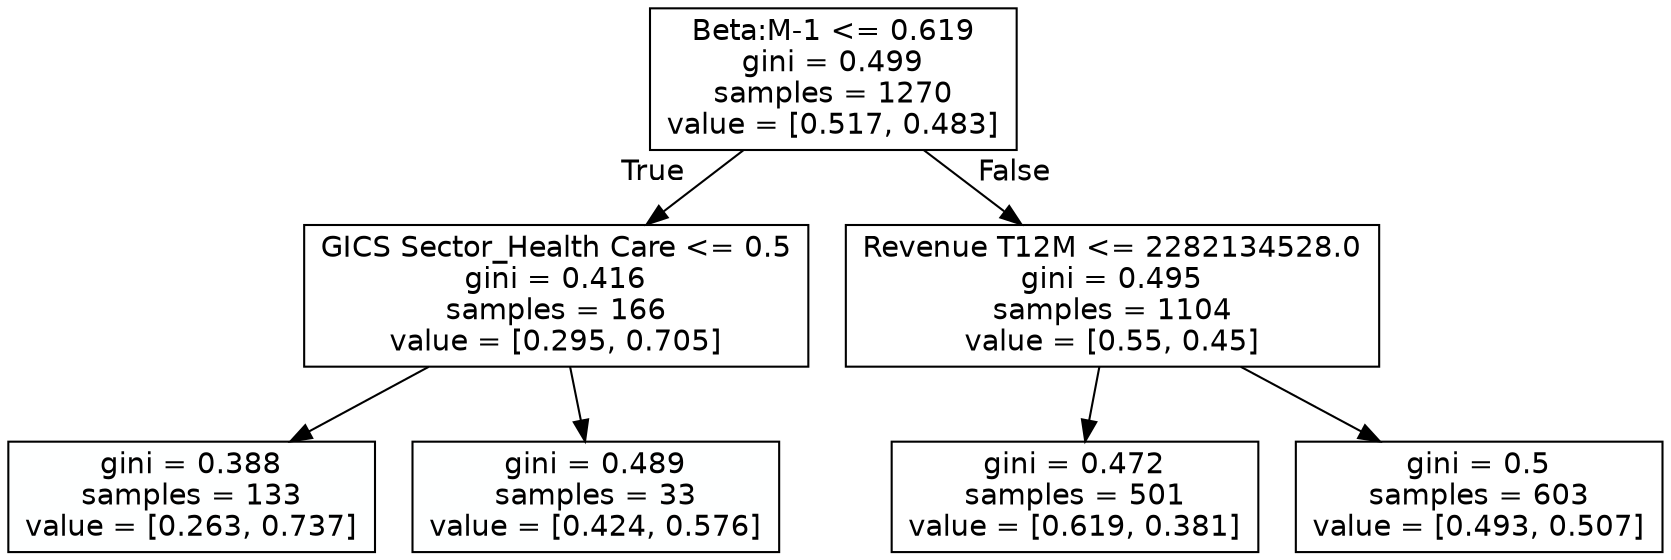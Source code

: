digraph Tree {
node [shape=box, style="filled", color="black", fontname="helvetica"] ;
edge [fontname="helvetica"] ;
0 [label="Beta:M-1 <= 0.619\ngini = 0.499\nsamples = 1270\nvalue = [0.517, 0.483]", fillcolor="#ffffff"] ;
1 [label="GICS Sector_Health Care <= 0.5\ngini = 0.416\nsamples = 166\nvalue = [0.295, 0.705]", fillcolor="#ffffff"] ;
0 -> 1 [labeldistance=2.5, labelangle=45, headlabel="True"] ;
5 [label="gini = 0.388\nsamples = 133\nvalue = [0.263, 0.737]", fillcolor="#feffff"] ;
1 -> 5 ;
6 [label="gini = 0.489\nsamples = 33\nvalue = [0.424, 0.576]", fillcolor="#feffff"] ;
1 -> 6 ;
2 [label="Revenue T12M <= 2282134528.0\ngini = 0.495\nsamples = 1104\nvalue = [0.55, 0.45]", fillcolor="#ffffff"] ;
0 -> 2 [labeldistance=2.5, labelangle=-45, headlabel="False"] ;
3 [label="gini = 0.472\nsamples = 501\nvalue = [0.619, 0.381]", fillcolor="#ffffff"] ;
2 -> 3 ;
4 [label="gini = 0.5\nsamples = 603\nvalue = [0.493, 0.507]", fillcolor="#ffffff"] ;
2 -> 4 ;
}